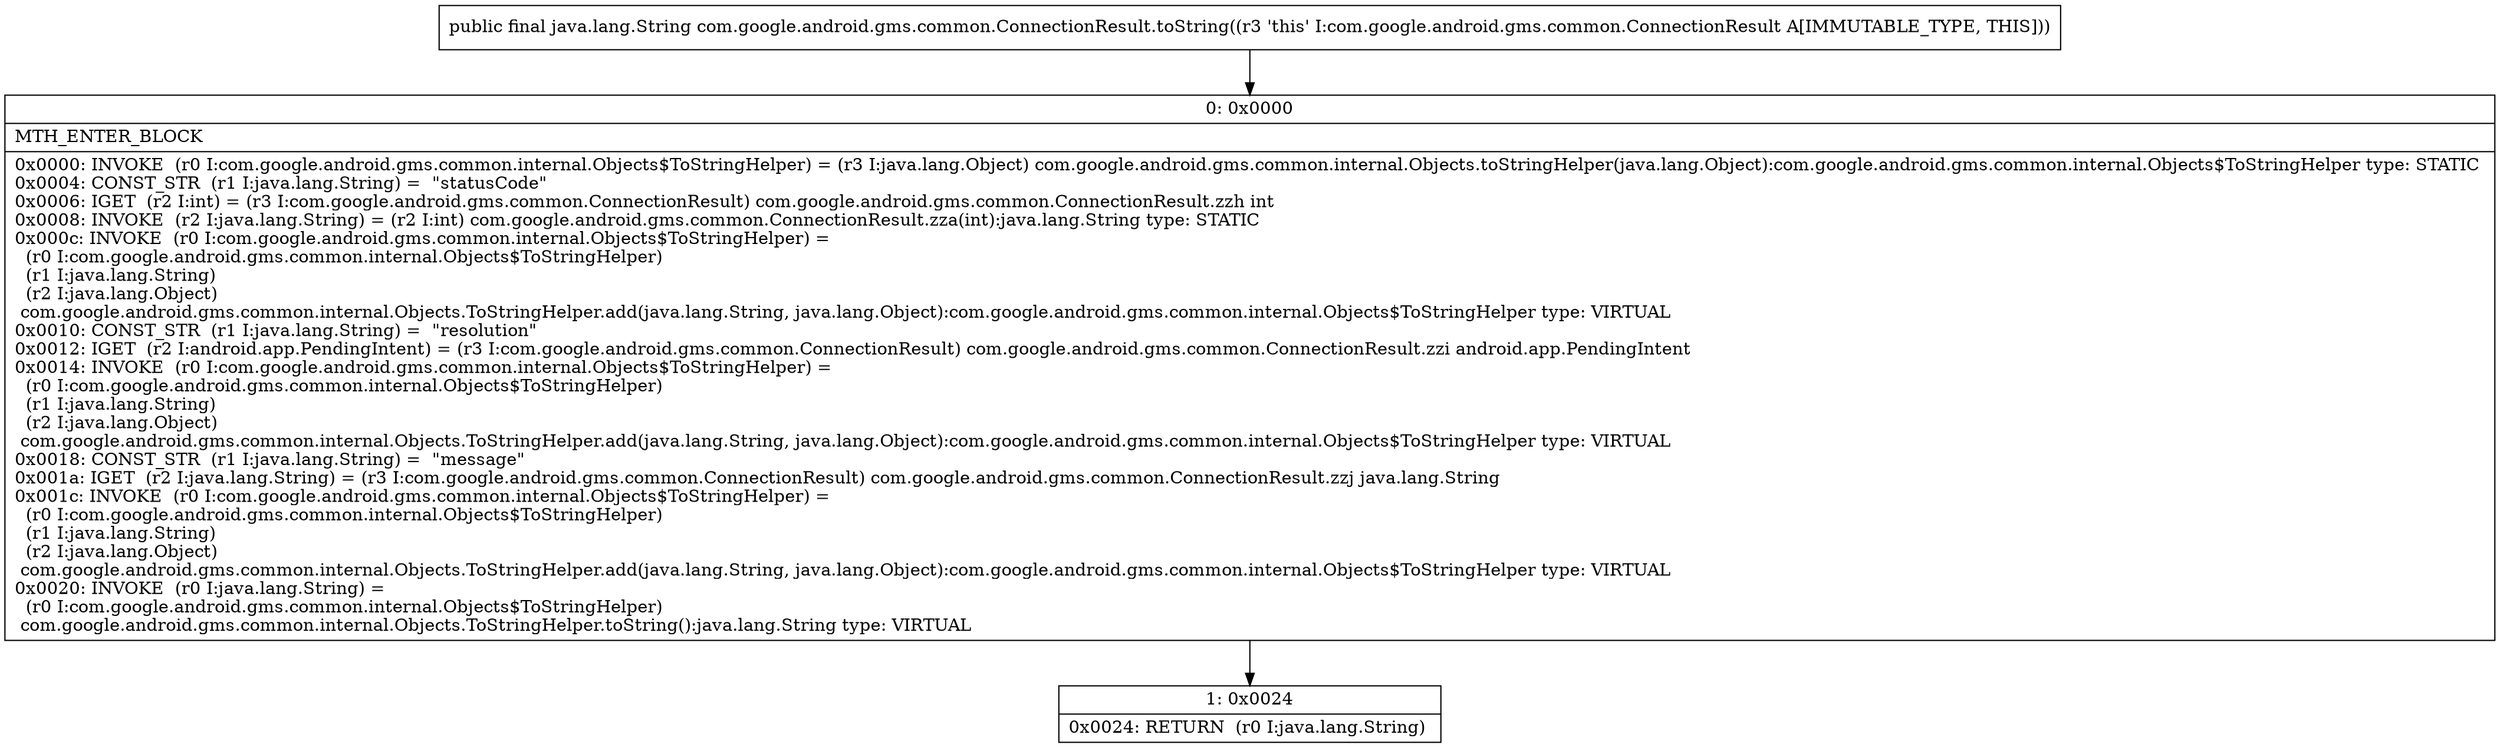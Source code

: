 digraph "CFG forcom.google.android.gms.common.ConnectionResult.toString()Ljava\/lang\/String;" {
Node_0 [shape=record,label="{0\:\ 0x0000|MTH_ENTER_BLOCK\l|0x0000: INVOKE  (r0 I:com.google.android.gms.common.internal.Objects$ToStringHelper) = (r3 I:java.lang.Object) com.google.android.gms.common.internal.Objects.toStringHelper(java.lang.Object):com.google.android.gms.common.internal.Objects$ToStringHelper type: STATIC \l0x0004: CONST_STR  (r1 I:java.lang.String) =  \"statusCode\" \l0x0006: IGET  (r2 I:int) = (r3 I:com.google.android.gms.common.ConnectionResult) com.google.android.gms.common.ConnectionResult.zzh int \l0x0008: INVOKE  (r2 I:java.lang.String) = (r2 I:int) com.google.android.gms.common.ConnectionResult.zza(int):java.lang.String type: STATIC \l0x000c: INVOKE  (r0 I:com.google.android.gms.common.internal.Objects$ToStringHelper) = \l  (r0 I:com.google.android.gms.common.internal.Objects$ToStringHelper)\l  (r1 I:java.lang.String)\l  (r2 I:java.lang.Object)\l com.google.android.gms.common.internal.Objects.ToStringHelper.add(java.lang.String, java.lang.Object):com.google.android.gms.common.internal.Objects$ToStringHelper type: VIRTUAL \l0x0010: CONST_STR  (r1 I:java.lang.String) =  \"resolution\" \l0x0012: IGET  (r2 I:android.app.PendingIntent) = (r3 I:com.google.android.gms.common.ConnectionResult) com.google.android.gms.common.ConnectionResult.zzi android.app.PendingIntent \l0x0014: INVOKE  (r0 I:com.google.android.gms.common.internal.Objects$ToStringHelper) = \l  (r0 I:com.google.android.gms.common.internal.Objects$ToStringHelper)\l  (r1 I:java.lang.String)\l  (r2 I:java.lang.Object)\l com.google.android.gms.common.internal.Objects.ToStringHelper.add(java.lang.String, java.lang.Object):com.google.android.gms.common.internal.Objects$ToStringHelper type: VIRTUAL \l0x0018: CONST_STR  (r1 I:java.lang.String) =  \"message\" \l0x001a: IGET  (r2 I:java.lang.String) = (r3 I:com.google.android.gms.common.ConnectionResult) com.google.android.gms.common.ConnectionResult.zzj java.lang.String \l0x001c: INVOKE  (r0 I:com.google.android.gms.common.internal.Objects$ToStringHelper) = \l  (r0 I:com.google.android.gms.common.internal.Objects$ToStringHelper)\l  (r1 I:java.lang.String)\l  (r2 I:java.lang.Object)\l com.google.android.gms.common.internal.Objects.ToStringHelper.add(java.lang.String, java.lang.Object):com.google.android.gms.common.internal.Objects$ToStringHelper type: VIRTUAL \l0x0020: INVOKE  (r0 I:java.lang.String) = \l  (r0 I:com.google.android.gms.common.internal.Objects$ToStringHelper)\l com.google.android.gms.common.internal.Objects.ToStringHelper.toString():java.lang.String type: VIRTUAL \l}"];
Node_1 [shape=record,label="{1\:\ 0x0024|0x0024: RETURN  (r0 I:java.lang.String) \l}"];
MethodNode[shape=record,label="{public final java.lang.String com.google.android.gms.common.ConnectionResult.toString((r3 'this' I:com.google.android.gms.common.ConnectionResult A[IMMUTABLE_TYPE, THIS])) }"];
MethodNode -> Node_0;
Node_0 -> Node_1;
}

